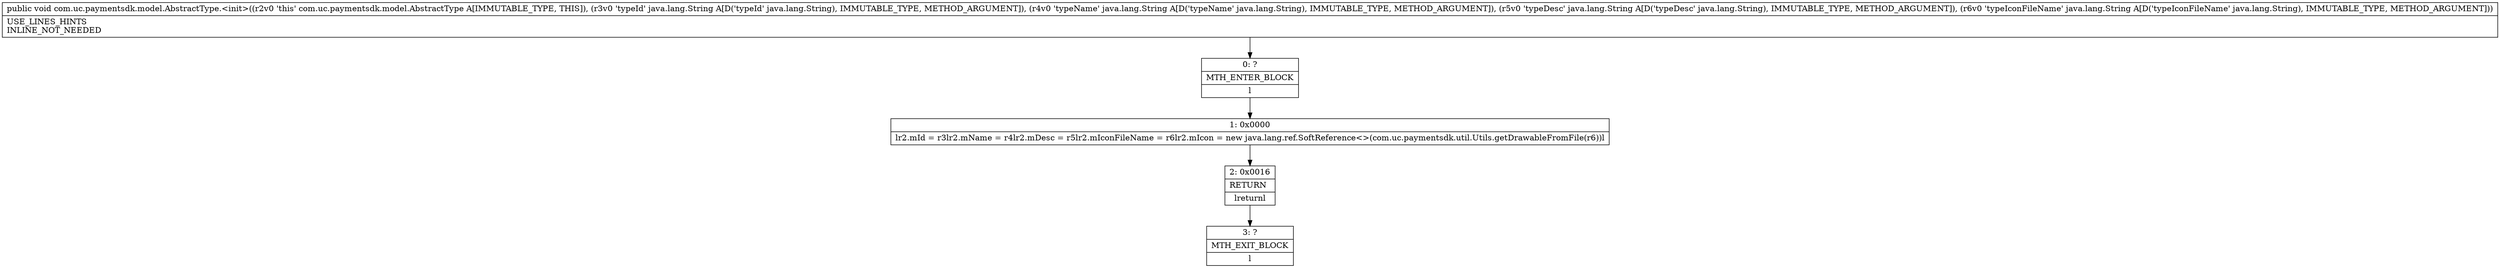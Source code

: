digraph "CFG forcom.uc.paymentsdk.model.AbstractType.\<init\>(Ljava\/lang\/String;Ljava\/lang\/String;Ljava\/lang\/String;Ljava\/lang\/String;)V" {
Node_0 [shape=record,label="{0\:\ ?|MTH_ENTER_BLOCK\l|l}"];
Node_1 [shape=record,label="{1\:\ 0x0000|lr2.mId = r3lr2.mName = r4lr2.mDesc = r5lr2.mIconFileName = r6lr2.mIcon = new java.lang.ref.SoftReference\<\>(com.uc.paymentsdk.util.Utils.getDrawableFromFile(r6))l}"];
Node_2 [shape=record,label="{2\:\ 0x0016|RETURN\l|lreturnl}"];
Node_3 [shape=record,label="{3\:\ ?|MTH_EXIT_BLOCK\l|l}"];
MethodNode[shape=record,label="{public void com.uc.paymentsdk.model.AbstractType.\<init\>((r2v0 'this' com.uc.paymentsdk.model.AbstractType A[IMMUTABLE_TYPE, THIS]), (r3v0 'typeId' java.lang.String A[D('typeId' java.lang.String), IMMUTABLE_TYPE, METHOD_ARGUMENT]), (r4v0 'typeName' java.lang.String A[D('typeName' java.lang.String), IMMUTABLE_TYPE, METHOD_ARGUMENT]), (r5v0 'typeDesc' java.lang.String A[D('typeDesc' java.lang.String), IMMUTABLE_TYPE, METHOD_ARGUMENT]), (r6v0 'typeIconFileName' java.lang.String A[D('typeIconFileName' java.lang.String), IMMUTABLE_TYPE, METHOD_ARGUMENT]))  | USE_LINES_HINTS\lINLINE_NOT_NEEDED\l}"];
MethodNode -> Node_0;
Node_0 -> Node_1;
Node_1 -> Node_2;
Node_2 -> Node_3;
}


